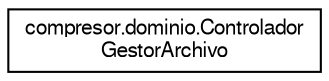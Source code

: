 digraph "Representación gráfica de la clase"
{
  edge [fontname="FreeSans",fontsize="10",labelfontname="FreeSans",labelfontsize="10"];
  node [fontname="FreeSans",fontsize="10",shape=record];
  rankdir="LR";
  Node0 [label="compresor.dominio.Controlador\lGestorArchivo",height=0.2,width=0.4,color="black", fillcolor="white", style="filled",URL="$classcompresor_1_1dominio_1_1_controlador_gestor_archivo.html"];
}
